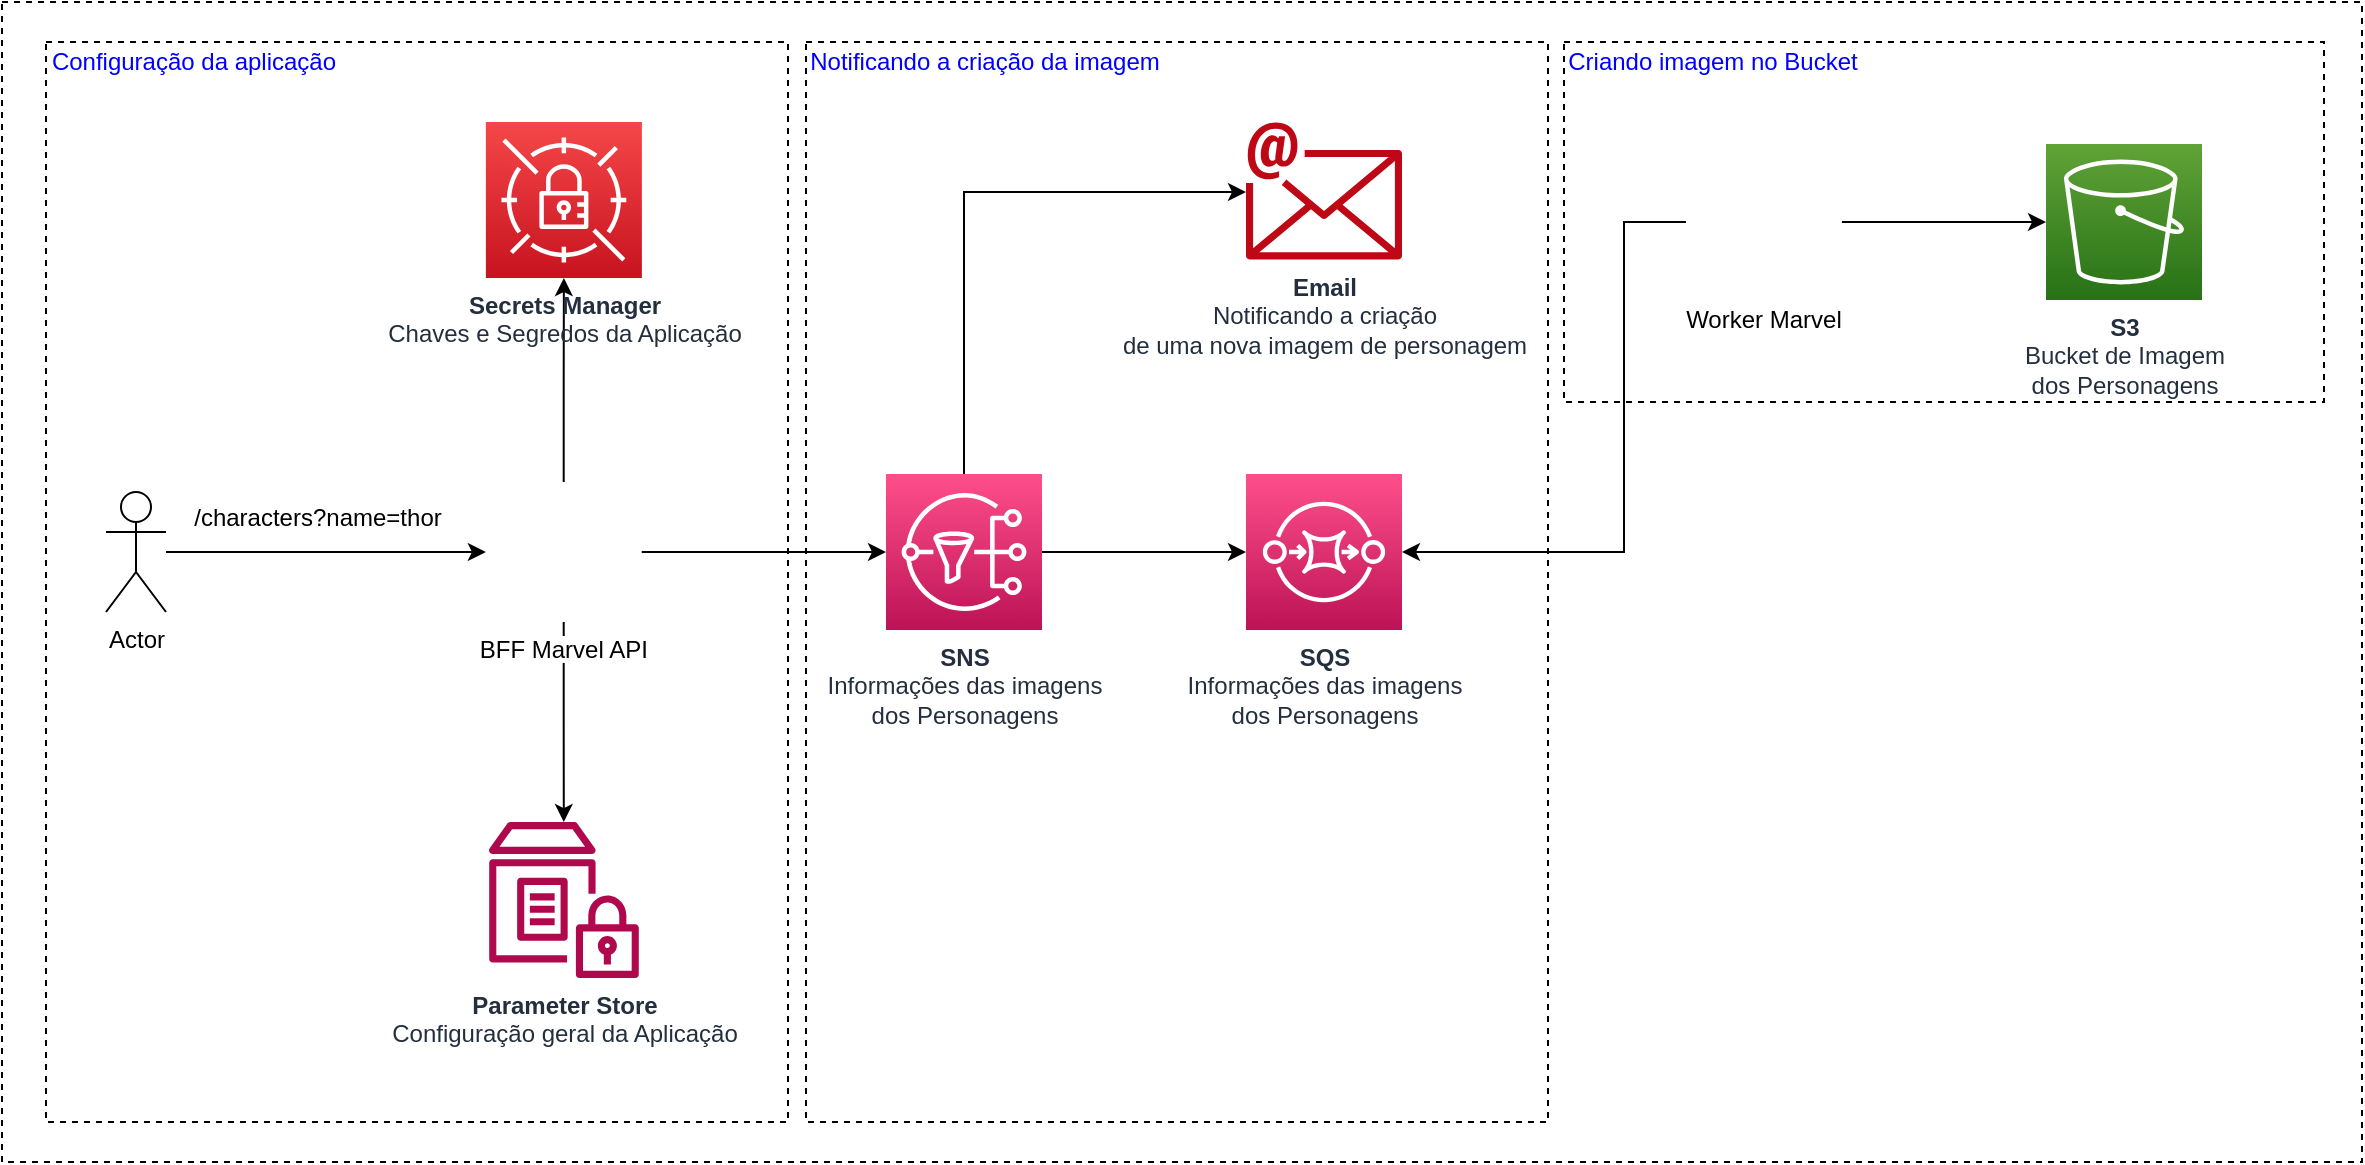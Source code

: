 <mxfile compressed="true" version="16.5.1" type="device" pages="3"><diagram id="8WglmZ0I9IiG6SSyaFbl" name="1 - BFF Marvel"><mxGraphModel dx="4783" dy="898" grid="1" gridSize="10" guides="1" tooltips="1" connect="1" arrows="1" fold="1" page="1" pageScale="1" pageWidth="827" pageHeight="1169" math="0" shadow="0"><root><mxCell id="R7wYFqRmtam_3Gg0_cy6-0"/><mxCell id="R7wYFqRmtam_3Gg0_cy6-1" parent="R7wYFqRmtam_3Gg0_cy6-0"/><mxCell id="M3Yw253hKOSuBqTKt7J1-1" value="" style="rounded=0;whiteSpace=wrap;html=1;dashed=1;fillColor=none;" parent="R7wYFqRmtam_3Gg0_cy6-1" vertex="1"><mxGeometry x="-2460" y="20" width="1180" height="580" as="geometry"/></mxCell><mxCell id="n1wcQecJCuwScp7OdWUn-5" value="" style="rounded=0;whiteSpace=wrap;html=1;dashed=1;fillColor=none;" parent="R7wYFqRmtam_3Gg0_cy6-1" vertex="1"><mxGeometry x="-2058" y="40" width="371" height="540" as="geometry"/></mxCell><mxCell id="n1wcQecJCuwScp7OdWUn-4" value="" style="rounded=0;whiteSpace=wrap;html=1;dashed=1;fillColor=none;" parent="R7wYFqRmtam_3Gg0_cy6-1" vertex="1"><mxGeometry x="-2438" y="40" width="371" height="540" as="geometry"/></mxCell><mxCell id="n1wcQecJCuwScp7OdWUn-8" value="" style="rounded=0;whiteSpace=wrap;html=1;dashed=1;fillColor=none;" parent="R7wYFqRmtam_3Gg0_cy6-1" vertex="1"><mxGeometry x="-1679" y="40" width="380" height="180" as="geometry"/></mxCell><mxCell id="tIrV93FEi04GlcJZNaiS-5" style="edgeStyle=orthogonalEdgeStyle;rounded=0;orthogonalLoop=1;jettySize=auto;html=1;entryX=0.5;entryY=1;entryDx=0;entryDy=0;entryPerimeter=0;" parent="R7wYFqRmtam_3Gg0_cy6-1" source="tIrV93FEi04GlcJZNaiS-0" target="tIrV93FEi04GlcJZNaiS-1" edge="1"><mxGeometry relative="1" as="geometry"/></mxCell><mxCell id="tIrV93FEi04GlcJZNaiS-6" style="edgeStyle=orthogonalEdgeStyle;rounded=0;orthogonalLoop=1;jettySize=auto;html=1;" parent="R7wYFqRmtam_3Gg0_cy6-1" source="tIrV93FEi04GlcJZNaiS-0" target="tIrV93FEi04GlcJZNaiS-2" edge="1"><mxGeometry relative="1" as="geometry"/></mxCell><mxCell id="tIrV93FEi04GlcJZNaiS-7" style="edgeStyle=orthogonalEdgeStyle;rounded=0;orthogonalLoop=1;jettySize=auto;html=1;entryX=0;entryY=0.5;entryDx=0;entryDy=0;entryPerimeter=0;" parent="R7wYFqRmtam_3Gg0_cy6-1" source="tIrV93FEi04GlcJZNaiS-0" target="tIrV93FEi04GlcJZNaiS-3" edge="1"><mxGeometry relative="1" as="geometry"/></mxCell><mxCell id="tIrV93FEi04GlcJZNaiS-0" value="BFF Marvel API" style="shape=image;verticalLabelPosition=bottom;labelBackgroundColor=default;verticalAlign=top;aspect=fixed;imageAspect=0;image=https://miro.medium.com/max/856/1*O68LbDvD5Dcsnez73M7v4Q.png;" parent="R7wYFqRmtam_3Gg0_cy6-1" vertex="1"><mxGeometry x="-2218.06" y="260" width="77.94" height="70" as="geometry"/></mxCell><mxCell id="tIrV93FEi04GlcJZNaiS-1" value="&lt;b&gt;Secrets Manager&lt;/b&gt;&lt;br&gt;Chaves e Segredos da Aplicação" style="sketch=0;points=[[0,0,0],[0.25,0,0],[0.5,0,0],[0.75,0,0],[1,0,0],[0,1,0],[0.25,1,0],[0.5,1,0],[0.75,1,0],[1,1,0],[0,0.25,0],[0,0.5,0],[0,0.75,0],[1,0.25,0],[1,0.5,0],[1,0.75,0]];outlineConnect=0;fontColor=#232F3E;gradientColor=#F54749;gradientDirection=north;fillColor=#C7131F;strokeColor=#ffffff;dashed=0;verticalLabelPosition=bottom;verticalAlign=top;align=center;html=1;fontSize=12;fontStyle=0;aspect=fixed;shape=mxgraph.aws4.resourceIcon;resIcon=mxgraph.aws4.secrets_manager;" parent="R7wYFqRmtam_3Gg0_cy6-1" vertex="1"><mxGeometry x="-2218.06" y="80" width="78" height="78" as="geometry"/></mxCell><mxCell id="tIrV93FEi04GlcJZNaiS-2" value="&lt;b&gt;Parameter Store&lt;/b&gt;&lt;br&gt;Configuração geral da Aplicação" style="sketch=0;outlineConnect=0;fontColor=#232F3E;gradientColor=none;fillColor=#B0084D;strokeColor=none;dashed=0;verticalLabelPosition=bottom;verticalAlign=top;align=center;html=1;fontSize=12;fontStyle=0;aspect=fixed;pointerEvents=1;shape=mxgraph.aws4.parameter_store;" parent="R7wYFqRmtam_3Gg0_cy6-1" vertex="1"><mxGeometry x="-2216.59" y="430" width="75" height="78" as="geometry"/></mxCell><mxCell id="tIrV93FEi04GlcJZNaiS-8" style="edgeStyle=orthogonalEdgeStyle;rounded=0;orthogonalLoop=1;jettySize=auto;html=1;entryX=0;entryY=0.5;entryDx=0;entryDy=0;entryPerimeter=0;" parent="R7wYFqRmtam_3Gg0_cy6-1" source="tIrV93FEi04GlcJZNaiS-3" target="tIrV93FEi04GlcJZNaiS-4" edge="1"><mxGeometry relative="1" as="geometry"/></mxCell><mxCell id="tIrV93FEi04GlcJZNaiS-16" style="edgeStyle=orthogonalEdgeStyle;rounded=0;orthogonalLoop=1;jettySize=auto;html=1;" parent="R7wYFqRmtam_3Gg0_cy6-1" source="tIrV93FEi04GlcJZNaiS-3" target="tIrV93FEi04GlcJZNaiS-14" edge="1"><mxGeometry relative="1" as="geometry"><Array as="points"><mxPoint x="-1979" y="115"/></Array></mxGeometry></mxCell><mxCell id="tIrV93FEi04GlcJZNaiS-3" value="&lt;b&gt;SNS&lt;/b&gt;&lt;br&gt;Informações das imagens &lt;br&gt;dos Personagens" style="sketch=0;points=[[0,0,0],[0.25,0,0],[0.5,0,0],[0.75,0,0],[1,0,0],[0,1,0],[0.25,1,0],[0.5,1,0],[0.75,1,0],[1,1,0],[0,0.25,0],[0,0.5,0],[0,0.75,0],[1,0.25,0],[1,0.5,0],[1,0.75,0]];outlineConnect=0;fontColor=#232F3E;gradientColor=#FF4F8B;gradientDirection=north;fillColor=#BC1356;strokeColor=#ffffff;dashed=0;verticalLabelPosition=bottom;verticalAlign=top;align=center;html=1;fontSize=12;fontStyle=0;aspect=fixed;shape=mxgraph.aws4.resourceIcon;resIcon=mxgraph.aws4.sns;" parent="R7wYFqRmtam_3Gg0_cy6-1" vertex="1"><mxGeometry x="-2018" y="256" width="78" height="78" as="geometry"/></mxCell><mxCell id="tIrV93FEi04GlcJZNaiS-4" value="&lt;b&gt;SQS&lt;/b&gt;&lt;br&gt;Informações das imagens&lt;br&gt;dos Personagens" style="sketch=0;points=[[0,0,0],[0.25,0,0],[0.5,0,0],[0.75,0,0],[1,0,0],[0,1,0],[0.25,1,0],[0.5,1,0],[0.75,1,0],[1,1,0],[0,0.25,0],[0,0.5,0],[0,0.75,0],[1,0.25,0],[1,0.5,0],[1,0.75,0]];outlineConnect=0;fontColor=#232F3E;gradientColor=#FF4F8B;gradientDirection=north;fillColor=#BC1356;strokeColor=#ffffff;dashed=0;verticalLabelPosition=bottom;verticalAlign=top;align=center;html=1;fontSize=12;fontStyle=0;aspect=fixed;shape=mxgraph.aws4.resourceIcon;resIcon=mxgraph.aws4.sqs;" parent="R7wYFqRmtam_3Gg0_cy6-1" vertex="1"><mxGeometry x="-1838" y="256" width="78" height="78" as="geometry"/></mxCell><mxCell id="tIrV93FEi04GlcJZNaiS-10" style="edgeStyle=orthogonalEdgeStyle;rounded=0;orthogonalLoop=1;jettySize=auto;html=1;" parent="R7wYFqRmtam_3Gg0_cy6-1" source="tIrV93FEi04GlcJZNaiS-9" target="tIrV93FEi04GlcJZNaiS-0" edge="1"><mxGeometry relative="1" as="geometry"/></mxCell><mxCell id="tIrV93FEi04GlcJZNaiS-9" value="Actor" style="shape=umlActor;verticalLabelPosition=bottom;verticalAlign=top;html=1;outlineConnect=0;" parent="R7wYFqRmtam_3Gg0_cy6-1" vertex="1"><mxGeometry x="-2408" y="265" width="30" height="60" as="geometry"/></mxCell><mxCell id="tIrV93FEi04GlcJZNaiS-14" value="&lt;b&gt;Email&lt;/b&gt;&lt;br&gt;Notificando a criação &lt;br&gt;de uma nova imagem de personagem" style="sketch=0;outlineConnect=0;fontColor=#232F3E;gradientColor=none;fillColor=#BF0816;strokeColor=none;dashed=0;verticalLabelPosition=bottom;verticalAlign=top;align=center;html=1;fontSize=12;fontStyle=0;aspect=fixed;shape=mxgraph.aws4.email;" parent="R7wYFqRmtam_3Gg0_cy6-1" vertex="1"><mxGeometry x="-1838" y="80" width="78" height="69" as="geometry"/></mxCell><mxCell id="tIrV93FEi04GlcJZNaiS-17" value="/characters?name=thor" style="text;html=1;strokeColor=none;fillColor=none;align=center;verticalAlign=middle;whiteSpace=wrap;rounded=0;" parent="R7wYFqRmtam_3Gg0_cy6-1" vertex="1"><mxGeometry x="-2368" y="270" width="132" height="16" as="geometry"/></mxCell><mxCell id="tIrV93FEi04GlcJZNaiS-20" style="edgeStyle=orthogonalEdgeStyle;rounded=0;orthogonalLoop=1;jettySize=auto;html=1;entryX=1;entryY=0.5;entryDx=0;entryDy=0;entryPerimeter=0;" parent="R7wYFqRmtam_3Gg0_cy6-1" source="tIrV93FEi04GlcJZNaiS-19" target="tIrV93FEi04GlcJZNaiS-4" edge="1"><mxGeometry relative="1" as="geometry"><Array as="points"><mxPoint x="-1649" y="130"/><mxPoint x="-1649" y="295"/></Array></mxGeometry></mxCell><mxCell id="tIrV93FEi04GlcJZNaiS-22" style="edgeStyle=orthogonalEdgeStyle;rounded=0;orthogonalLoop=1;jettySize=auto;html=1;" parent="R7wYFqRmtam_3Gg0_cy6-1" source="tIrV93FEi04GlcJZNaiS-19" target="tIrV93FEi04GlcJZNaiS-21" edge="1"><mxGeometry relative="1" as="geometry"/></mxCell><mxCell id="tIrV93FEi04GlcJZNaiS-19" value="Worker Marvel" style="shape=image;verticalLabelPosition=bottom;labelBackgroundColor=default;verticalAlign=top;aspect=fixed;imageAspect=0;image=https://miro.medium.com/max/856/1*O68LbDvD5Dcsnez73M7v4Q.png;" parent="R7wYFqRmtam_3Gg0_cy6-1" vertex="1"><mxGeometry x="-1618" y="95" width="77.94" height="70" as="geometry"/></mxCell><mxCell id="tIrV93FEi04GlcJZNaiS-21" value="&lt;b&gt;S3&lt;/b&gt;&lt;br&gt;Bucket de Imagem &lt;br&gt;dos Personagens" style="sketch=0;points=[[0,0,0],[0.25,0,0],[0.5,0,0],[0.75,0,0],[1,0,0],[0,1,0],[0.25,1,0],[0.5,1,0],[0.75,1,0],[1,1,0],[0,0.25,0],[0,0.5,0],[0,0.75,0],[1,0.25,0],[1,0.5,0],[1,0.75,0]];outlineConnect=0;fontColor=#232F3E;gradientColor=#60A337;gradientDirection=north;fillColor=#277116;strokeColor=#ffffff;dashed=0;verticalLabelPosition=bottom;verticalAlign=top;align=center;html=1;fontSize=12;fontStyle=0;aspect=fixed;shape=mxgraph.aws4.resourceIcon;resIcon=mxgraph.aws4.s3;" parent="R7wYFqRmtam_3Gg0_cy6-1" vertex="1"><mxGeometry x="-1438" y="91" width="78" height="78" as="geometry"/></mxCell><mxCell id="n1wcQecJCuwScp7OdWUn-11" value="Criando imagem no Bucket" style="text;html=1;strokeColor=none;fillColor=none;align=center;verticalAlign=middle;whiteSpace=wrap;rounded=0;dashed=1;fontColor=#0000FF;" parent="R7wYFqRmtam_3Gg0_cy6-1" vertex="1"><mxGeometry x="-1679" y="40" width="149" height="20" as="geometry"/></mxCell><mxCell id="n1wcQecJCuwScp7OdWUn-12" value="Notificando a criação da imagem" style="text;html=1;strokeColor=none;fillColor=none;align=center;verticalAlign=middle;whiteSpace=wrap;rounded=0;dashed=1;fontColor=#0000FF;" parent="R7wYFqRmtam_3Gg0_cy6-1" vertex="1"><mxGeometry x="-2058" y="40" width="179" height="20" as="geometry"/></mxCell><mxCell id="n1wcQecJCuwScp7OdWUn-13" value="Configuração da aplicação" style="text;html=1;strokeColor=none;fillColor=none;align=center;verticalAlign=middle;whiteSpace=wrap;rounded=0;dashed=1;fontColor=#0000FF;" parent="R7wYFqRmtam_3Gg0_cy6-1" vertex="1"><mxGeometry x="-2439" y="40" width="150" height="20" as="geometry"/></mxCell></root></mxGraphModel></diagram><diagram name="2 - BFF Marvel com Lambda" id="cSwunXaKQ8Ip7suDh0uY"><mxGraphModel dx="4783" dy="898" grid="1" gridSize="10" guides="1" tooltips="1" connect="1" arrows="1" fold="1" page="1" pageScale="1" pageWidth="827" pageHeight="1169" math="0" shadow="0"><root><mxCell id="oZ3oApcWlRgE9DksrCRT-0"/><mxCell id="oZ3oApcWlRgE9DksrCRT-1" parent="oZ3oApcWlRgE9DksrCRT-0"/><mxCell id="oZ3oApcWlRgE9DksrCRT-2" value="" style="rounded=0;whiteSpace=wrap;html=1;dashed=1;fillColor=none;" parent="oZ3oApcWlRgE9DksrCRT-1" vertex="1"><mxGeometry x="-2460" y="20" width="1180" height="570" as="geometry"/></mxCell><mxCell id="oZ3oApcWlRgE9DksrCRT-3" value="" style="rounded=0;whiteSpace=wrap;html=1;dashed=1;fillColor=none;" parent="oZ3oApcWlRgE9DksrCRT-1" vertex="1"><mxGeometry x="-2058" y="40" width="371" height="530" as="geometry"/></mxCell><mxCell id="oZ3oApcWlRgE9DksrCRT-4" value="" style="rounded=0;whiteSpace=wrap;html=1;dashed=1;fillColor=none;" parent="oZ3oApcWlRgE9DksrCRT-1" vertex="1"><mxGeometry x="-2438" y="40" width="371" height="530" as="geometry"/></mxCell><mxCell id="oZ3oApcWlRgE9DksrCRT-5" value="" style="rounded=0;whiteSpace=wrap;html=1;dashed=1;fillColor=none;" parent="oZ3oApcWlRgE9DksrCRT-1" vertex="1"><mxGeometry x="-1679" y="40" width="380" height="180" as="geometry"/></mxCell><mxCell id="oZ3oApcWlRgE9DksrCRT-6" style="edgeStyle=orthogonalEdgeStyle;rounded=0;orthogonalLoop=1;jettySize=auto;html=1;entryX=0.5;entryY=1;entryDx=0;entryDy=0;entryPerimeter=0;" parent="oZ3oApcWlRgE9DksrCRT-1" source="oZ3oApcWlRgE9DksrCRT-9" target="oZ3oApcWlRgE9DksrCRT-10" edge="1"><mxGeometry relative="1" as="geometry"/></mxCell><mxCell id="oZ3oApcWlRgE9DksrCRT-7" style="edgeStyle=orthogonalEdgeStyle;rounded=0;orthogonalLoop=1;jettySize=auto;html=1;" parent="oZ3oApcWlRgE9DksrCRT-1" source="oZ3oApcWlRgE9DksrCRT-9" target="oZ3oApcWlRgE9DksrCRT-11" edge="1"><mxGeometry relative="1" as="geometry"/></mxCell><mxCell id="oZ3oApcWlRgE9DksrCRT-8" style="edgeStyle=orthogonalEdgeStyle;rounded=0;orthogonalLoop=1;jettySize=auto;html=1;entryX=0;entryY=0.5;entryDx=0;entryDy=0;entryPerimeter=0;" parent="oZ3oApcWlRgE9DksrCRT-1" source="oZ3oApcWlRgE9DksrCRT-9" target="oZ3oApcWlRgE9DksrCRT-14" edge="1"><mxGeometry relative="1" as="geometry"/></mxCell><mxCell id="oZ3oApcWlRgE9DksrCRT-9" value="BFF Marvel API" style="shape=image;verticalLabelPosition=bottom;labelBackgroundColor=default;verticalAlign=top;aspect=fixed;imageAspect=0;image=https://miro.medium.com/max/856/1*O68LbDvD5Dcsnez73M7v4Q.png;" parent="oZ3oApcWlRgE9DksrCRT-1" vertex="1"><mxGeometry x="-2218.06" y="260" width="77.94" height="70" as="geometry"/></mxCell><mxCell id="oZ3oApcWlRgE9DksrCRT-10" value="&lt;b&gt;Secrets Manager&lt;/b&gt;&lt;br&gt;Chaves e Segredos da Aplicação" style="sketch=0;points=[[0,0,0],[0.25,0,0],[0.5,0,0],[0.75,0,0],[1,0,0],[0,1,0],[0.25,1,0],[0.5,1,0],[0.75,1,0],[1,1,0],[0,0.25,0],[0,0.5,0],[0,0.75,0],[1,0.25,0],[1,0.5,0],[1,0.75,0]];outlineConnect=0;fontColor=#232F3E;gradientColor=#F54749;gradientDirection=north;fillColor=#C7131F;strokeColor=#ffffff;dashed=0;verticalLabelPosition=bottom;verticalAlign=top;align=center;html=1;fontSize=12;fontStyle=0;aspect=fixed;shape=mxgraph.aws4.resourceIcon;resIcon=mxgraph.aws4.secrets_manager;" parent="oZ3oApcWlRgE9DksrCRT-1" vertex="1"><mxGeometry x="-2218.06" y="80" width="78" height="78" as="geometry"/></mxCell><mxCell id="oZ3oApcWlRgE9DksrCRT-11" value="&lt;b&gt;Parameter Store&lt;/b&gt;&lt;br&gt;Configuração geral da Aplicação" style="sketch=0;outlineConnect=0;fontColor=#232F3E;gradientColor=none;fillColor=#B0084D;strokeColor=none;dashed=0;verticalLabelPosition=bottom;verticalAlign=top;align=center;html=1;fontSize=12;fontStyle=0;aspect=fixed;pointerEvents=1;shape=mxgraph.aws4.parameter_store;" parent="oZ3oApcWlRgE9DksrCRT-1" vertex="1"><mxGeometry x="-2216.59" y="430" width="75" height="78" as="geometry"/></mxCell><mxCell id="oZ3oApcWlRgE9DksrCRT-12" style="edgeStyle=orthogonalEdgeStyle;rounded=0;orthogonalLoop=1;jettySize=auto;html=1;entryX=0;entryY=0.5;entryDx=0;entryDy=0;entryPerimeter=0;" parent="oZ3oApcWlRgE9DksrCRT-1" source="oZ3oApcWlRgE9DksrCRT-14" target="oZ3oApcWlRgE9DksrCRT-15" edge="1"><mxGeometry relative="1" as="geometry"/></mxCell><mxCell id="oZ3oApcWlRgE9DksrCRT-13" style="edgeStyle=orthogonalEdgeStyle;rounded=0;orthogonalLoop=1;jettySize=auto;html=1;" parent="oZ3oApcWlRgE9DksrCRT-1" source="oZ3oApcWlRgE9DksrCRT-14" target="oZ3oApcWlRgE9DksrCRT-18" edge="1"><mxGeometry relative="1" as="geometry"><Array as="points"><mxPoint x="-1979" y="115"/></Array></mxGeometry></mxCell><mxCell id="oZ3oApcWlRgE9DksrCRT-14" value="&lt;b&gt;SNS&lt;/b&gt;&lt;br&gt;Informações das imagens &lt;br&gt;dos Personagens" style="sketch=0;points=[[0,0,0],[0.25,0,0],[0.5,0,0],[0.75,0,0],[1,0,0],[0,1,0],[0.25,1,0],[0.5,1,0],[0.75,1,0],[1,1,0],[0,0.25,0],[0,0.5,0],[0,0.75,0],[1,0.25,0],[1,0.5,0],[1,0.75,0]];outlineConnect=0;fontColor=#232F3E;gradientColor=#FF4F8B;gradientDirection=north;fillColor=#BC1356;strokeColor=#ffffff;dashed=0;verticalLabelPosition=bottom;verticalAlign=top;align=center;html=1;fontSize=12;fontStyle=0;aspect=fixed;shape=mxgraph.aws4.resourceIcon;resIcon=mxgraph.aws4.sns;" parent="oZ3oApcWlRgE9DksrCRT-1" vertex="1"><mxGeometry x="-2018" y="256" width="78" height="78" as="geometry"/></mxCell><mxCell id="oZ3oApcWlRgE9DksrCRT-15" value="&lt;b&gt;SQS&lt;/b&gt;&lt;br&gt;Informações das imagens&lt;br&gt;dos Personagens" style="sketch=0;points=[[0,0,0],[0.25,0,0],[0.5,0,0],[0.75,0,0],[1,0,0],[0,1,0],[0.25,1,0],[0.5,1,0],[0.75,1,0],[1,1,0],[0,0.25,0],[0,0.5,0],[0,0.75,0],[1,0.25,0],[1,0.5,0],[1,0.75,0]];outlineConnect=0;fontColor=#232F3E;gradientColor=#FF4F8B;gradientDirection=north;fillColor=#BC1356;strokeColor=#ffffff;dashed=0;verticalLabelPosition=bottom;verticalAlign=top;align=center;html=1;fontSize=12;fontStyle=0;aspect=fixed;shape=mxgraph.aws4.resourceIcon;resIcon=mxgraph.aws4.sqs;" parent="oZ3oApcWlRgE9DksrCRT-1" vertex="1"><mxGeometry x="-1838" y="256" width="78" height="78" as="geometry"/></mxCell><mxCell id="oZ3oApcWlRgE9DksrCRT-16" style="edgeStyle=orthogonalEdgeStyle;rounded=0;orthogonalLoop=1;jettySize=auto;html=1;" parent="oZ3oApcWlRgE9DksrCRT-1" source="oZ3oApcWlRgE9DksrCRT-17" target="oZ3oApcWlRgE9DksrCRT-9" edge="1"><mxGeometry relative="1" as="geometry"/></mxCell><mxCell id="oZ3oApcWlRgE9DksrCRT-17" value="Actor" style="shape=umlActor;verticalLabelPosition=bottom;verticalAlign=top;html=1;outlineConnect=0;" parent="oZ3oApcWlRgE9DksrCRT-1" vertex="1"><mxGeometry x="-2408" y="265" width="30" height="60" as="geometry"/></mxCell><mxCell id="oZ3oApcWlRgE9DksrCRT-18" value="&lt;b&gt;Email&lt;/b&gt;&lt;br&gt;Notificando a criação &lt;br&gt;de uma nova imagem de personagem" style="sketch=0;outlineConnect=0;fontColor=#232F3E;gradientColor=none;fillColor=#BF0816;strokeColor=none;dashed=0;verticalLabelPosition=bottom;verticalAlign=top;align=center;html=1;fontSize=12;fontStyle=0;aspect=fixed;shape=mxgraph.aws4.email;" parent="oZ3oApcWlRgE9DksrCRT-1" vertex="1"><mxGeometry x="-1838" y="80" width="78" height="69" as="geometry"/></mxCell><mxCell id="oZ3oApcWlRgE9DksrCRT-19" value="/characters?name=thor" style="text;html=1;strokeColor=none;fillColor=none;align=center;verticalAlign=middle;whiteSpace=wrap;rounded=0;" parent="oZ3oApcWlRgE9DksrCRT-1" vertex="1"><mxGeometry x="-2368" y="270" width="132" height="16" as="geometry"/></mxCell><mxCell id="oZ3oApcWlRgE9DksrCRT-20" style="edgeStyle=orthogonalEdgeStyle;rounded=0;orthogonalLoop=1;jettySize=auto;html=1;entryX=1;entryY=0.5;entryDx=0;entryDy=0;entryPerimeter=0;exitX=0;exitY=0.5;exitDx=0;exitDy=0;exitPerimeter=0;" parent="oZ3oApcWlRgE9DksrCRT-1" source="oZ3oApcWlRgE9DksrCRT-27" target="oZ3oApcWlRgE9DksrCRT-15" edge="1"><mxGeometry relative="1" as="geometry"><Array as="points"><mxPoint x="-1649" y="130"/><mxPoint x="-1649" y="295"/></Array><mxPoint x="-1618" y="130" as="sourcePoint"/></mxGeometry></mxCell><mxCell id="oZ3oApcWlRgE9DksrCRT-21" style="edgeStyle=orthogonalEdgeStyle;rounded=0;orthogonalLoop=1;jettySize=auto;html=1;" parent="oZ3oApcWlRgE9DksrCRT-1" source="oZ3oApcWlRgE9DksrCRT-27" target="oZ3oApcWlRgE9DksrCRT-23" edge="1"><mxGeometry relative="1" as="geometry"><mxPoint x="-1540.06" y="130" as="sourcePoint"/></mxGeometry></mxCell><mxCell id="oZ3oApcWlRgE9DksrCRT-23" value="&lt;b&gt;S3&lt;/b&gt;&lt;br&gt;Bucket de Imagem &lt;br&gt;dos Personagens" style="sketch=0;points=[[0,0,0],[0.25,0,0],[0.5,0,0],[0.75,0,0],[1,0,0],[0,1,0],[0.25,1,0],[0.5,1,0],[0.75,1,0],[1,1,0],[0,0.25,0],[0,0.5,0],[0,0.75,0],[1,0.25,0],[1,0.5,0],[1,0.75,0]];outlineConnect=0;fontColor=#232F3E;gradientColor=#60A337;gradientDirection=north;fillColor=#277116;strokeColor=#ffffff;dashed=0;verticalLabelPosition=bottom;verticalAlign=top;align=center;html=1;fontSize=12;fontStyle=0;aspect=fixed;shape=mxgraph.aws4.resourceIcon;resIcon=mxgraph.aws4.s3;" parent="oZ3oApcWlRgE9DksrCRT-1" vertex="1"><mxGeometry x="-1438" y="91" width="78" height="78" as="geometry"/></mxCell><mxCell id="oZ3oApcWlRgE9DksrCRT-24" value="Criando imagem no Bucket" style="text;html=1;strokeColor=none;fillColor=none;align=center;verticalAlign=middle;whiteSpace=wrap;rounded=0;dashed=1;fontColor=#0000FF;" parent="oZ3oApcWlRgE9DksrCRT-1" vertex="1"><mxGeometry x="-1679" y="40" width="149" height="20" as="geometry"/></mxCell><mxCell id="oZ3oApcWlRgE9DksrCRT-25" value="Notificando a criação da imagem" style="text;html=1;strokeColor=none;fillColor=none;align=center;verticalAlign=middle;whiteSpace=wrap;rounded=0;dashed=1;fontColor=#0000FF;" parent="oZ3oApcWlRgE9DksrCRT-1" vertex="1"><mxGeometry x="-2058" y="40" width="179" height="20" as="geometry"/></mxCell><mxCell id="oZ3oApcWlRgE9DksrCRT-26" value="Configuração da aplicação" style="text;html=1;strokeColor=none;fillColor=none;align=center;verticalAlign=middle;whiteSpace=wrap;rounded=0;dashed=1;fontColor=#0000FF;" parent="oZ3oApcWlRgE9DksrCRT-1" vertex="1"><mxGeometry x="-2439" y="40" width="150" height="20" as="geometry"/></mxCell><mxCell id="oZ3oApcWlRgE9DksrCRT-27" value="" style="sketch=0;points=[[0,0,0],[0.25,0,0],[0.5,0,0],[0.75,0,0],[1,0,0],[0,1,0],[0.25,1,0],[0.5,1,0],[0.75,1,0],[1,1,0],[0,0.25,0],[0,0.5,0],[0,0.75,0],[1,0.25,0],[1,0.5,0],[1,0.75,0]];outlineConnect=0;fontColor=#232F3E;gradientColor=#F78E04;gradientDirection=north;fillColor=#D05C17;strokeColor=#ffffff;dashed=0;verticalLabelPosition=bottom;verticalAlign=top;align=center;html=1;fontSize=12;fontStyle=0;aspect=fixed;shape=mxgraph.aws4.resourceIcon;resIcon=mxgraph.aws4.lambda;" parent="oZ3oApcWlRgE9DksrCRT-1" vertex="1"><mxGeometry x="-1608" y="91" width="78" height="78" as="geometry"/></mxCell></root></mxGraphModel></diagram><diagram id="OMvnuzE7JY1ZwZb9tcMe" name="3 - Desenho Final"><mxGraphModel dx="2302" dy="898" grid="1" gridSize="10" guides="1" tooltips="1" connect="1" arrows="1" fold="1" page="1" pageScale="1" pageWidth="827" pageHeight="1169" math="0" shadow="0"><root><mxCell id="cDr29SzRVbyegz50Be3_-0"/><mxCell id="cDr29SzRVbyegz50Be3_-1" parent="cDr29SzRVbyegz50Be3_-0"/><mxCell id="4DFo-P4MVDveCq7eKN3U-0" value="AWS Cloud" style="points=[[0,0],[0.25,0],[0.5,0],[0.75,0],[1,0],[1,0.25],[1,0.5],[1,0.75],[1,1],[0.75,1],[0.5,1],[0.25,1],[0,1],[0,0.75],[0,0.5],[0,0.25]];outlineConnect=0;gradientColor=none;html=1;whiteSpace=wrap;fontSize=12;fontStyle=0;container=1;pointerEvents=0;collapsible=0;recursiveResize=0;shape=mxgraph.aws4.group;grIcon=mxgraph.aws4.group_aws_cloud_alt;strokeColor=#232F3E;fillColor=none;verticalAlign=top;align=left;spacingLeft=30;fontColor=#232F3E;dashed=0;" parent="cDr29SzRVbyegz50Be3_-1" vertex="1"><mxGeometry x="100" y="20" width="1170" height="870" as="geometry"/></mxCell><mxCell id="4DFo-P4MVDveCq7eKN3U-1" value="Region - sa-east-1" style="points=[[0,0],[0.25,0],[0.5,0],[0.75,0],[1,0],[1,0.25],[1,0.5],[1,0.75],[1,1],[0.75,1],[0.5,1],[0.25,1],[0,1],[0,0.75],[0,0.5],[0,0.25]];outlineConnect=0;gradientColor=none;html=1;whiteSpace=wrap;fontSize=12;fontStyle=0;container=1;pointerEvents=0;collapsible=0;recursiveResize=0;shape=mxgraph.aws4.group;grIcon=mxgraph.aws4.group_region;strokeColor=#147EBA;fillColor=none;verticalAlign=top;align=left;spacingLeft=30;fontColor=#147EBA;dashed=1;" parent="4DFo-P4MVDveCq7eKN3U-0" vertex="1"><mxGeometry x="20" y="40" width="1130" height="810" as="geometry"/></mxCell><mxCell id="4DFo-P4MVDveCq7eKN3U-2" value="VPC" style="points=[[0,0],[0.25,0],[0.5,0],[0.75,0],[1,0],[1,0.25],[1,0.5],[1,0.75],[1,1],[0.75,1],[0.5,1],[0.25,1],[0,1],[0,0.75],[0,0.5],[0,0.25]];outlineConnect=0;gradientColor=none;html=1;whiteSpace=wrap;fontSize=12;fontStyle=0;container=1;pointerEvents=0;collapsible=0;recursiveResize=0;shape=mxgraph.aws4.group;grIcon=mxgraph.aws4.group_vpc;strokeColor=#248814;fillColor=none;verticalAlign=top;align=left;spacingLeft=30;fontColor=#AAB7B8;dashed=0;" parent="4DFo-P4MVDveCq7eKN3U-1" vertex="1"><mxGeometry x="290" y="30" width="820" height="500" as="geometry"/></mxCell><mxCell id="4DFo-P4MVDveCq7eKN3U-3" value="Private subnet" style="points=[[0,0],[0.25,0],[0.5,0],[0.75,0],[1,0],[1,0.25],[1,0.5],[1,0.75],[1,1],[0.75,1],[0.5,1],[0.25,1],[0,1],[0,0.75],[0,0.5],[0,0.25]];outlineConnect=0;gradientColor=none;html=1;whiteSpace=wrap;fontSize=12;fontStyle=0;container=1;pointerEvents=0;collapsible=0;recursiveResize=0;shape=mxgraph.aws4.group;grIcon=mxgraph.aws4.group_security_group;grStroke=0;strokeColor=#147EBA;fillColor=#E6F2F8;verticalAlign=top;align=left;spacingLeft=30;fontColor=#147EBA;dashed=0;" parent="4DFo-P4MVDveCq7eKN3U-2" vertex="1"><mxGeometry x="670" y="40" width="130" height="440" as="geometry"/></mxCell><mxCell id="4DFo-P4MVDveCq7eKN3U-4" value="MySQL" style="sketch=0;points=[[0,0,0],[0.25,0,0],[0.5,0,0],[0.75,0,0],[1,0,0],[0,1,0],[0.25,1,0],[0.5,1,0],[0.75,1,0],[1,1,0],[0,0.25,0],[0,0.5,0],[0,0.75,0],[1,0.25,0],[1,0.5,0],[1,0.75,0]];outlineConnect=0;fontColor=#232F3E;gradientColor=#4D72F3;gradientDirection=north;fillColor=#3334B9;strokeColor=#ffffff;dashed=0;verticalLabelPosition=bottom;verticalAlign=top;align=center;html=1;fontSize=12;fontStyle=0;aspect=fixed;shape=mxgraph.aws4.resourceIcon;resIcon=mxgraph.aws4.rds;" parent="4DFo-P4MVDveCq7eKN3U-3" vertex="1"><mxGeometry x="26" y="186" width="78" height="78" as="geometry"/></mxCell><mxCell id="4DFo-P4MVDveCq7eKN3U-5" value="Private subnet" style="points=[[0,0],[0.25,0],[0.5,0],[0.75,0],[1,0],[1,0.25],[1,0.5],[1,0.75],[1,1],[0.75,1],[0.5,1],[0.25,1],[0,1],[0,0.75],[0,0.5],[0,0.25]];outlineConnect=0;gradientColor=none;html=1;whiteSpace=wrap;fontSize=12;fontStyle=0;container=1;pointerEvents=0;collapsible=0;recursiveResize=0;shape=mxgraph.aws4.group;grIcon=mxgraph.aws4.group_security_group;grStroke=0;strokeColor=#147EBA;fillColor=#E6F2F8;verticalAlign=top;align=left;spacingLeft=30;fontColor=#147EBA;dashed=0;" parent="4DFo-P4MVDveCq7eKN3U-2" vertex="1"><mxGeometry x="320.5" y="40" width="339.5" height="440" as="geometry"/></mxCell><mxCell id="4DFo-P4MVDveCq7eKN3U-6" value="API" style="sketch=0;points=[[0,0,0],[0.25,0,0],[0.5,0,0],[0.75,0,0],[1,0,0],[0,1,0],[0.25,1,0],[0.5,1,0],[0.75,1,0],[1,1,0],[0,0.25,0],[0,0.5,0],[0,0.75,0],[1,0.25,0],[1,0.5,0],[1,0.75,0]];outlineConnect=0;fontColor=#232F3E;gradientColor=#F78E04;gradientDirection=north;fillColor=#D05C17;strokeColor=#ffffff;dashed=0;verticalLabelPosition=bottom;verticalAlign=top;align=center;html=1;fontSize=12;fontStyle=0;aspect=fixed;shape=mxgraph.aws4.resourceIcon;resIcon=mxgraph.aws4.ec2;" parent="4DFo-P4MVDveCq7eKN3U-5" vertex="1"><mxGeometry x="69.5" y="60" width="78" height="78" as="geometry"/></mxCell><mxCell id="4DFo-P4MVDveCq7eKN3U-7" value="API" style="sketch=0;points=[[0,0,0],[0.25,0,0],[0.5,0,0],[0.75,0,0],[1,0,0],[0,1,0],[0.25,1,0],[0.5,1,0],[0.75,1,0],[1,1,0],[0,0.25,0],[0,0.5,0],[0,0.75,0],[1,0.25,0],[1,0.5,0],[1,0.75,0]];outlineConnect=0;fontColor=#232F3E;gradientColor=#F78E04;gradientDirection=north;fillColor=#D05C17;strokeColor=#ffffff;dashed=0;verticalLabelPosition=bottom;verticalAlign=top;align=center;html=1;fontSize=12;fontStyle=0;aspect=fixed;shape=mxgraph.aws4.resourceIcon;resIcon=mxgraph.aws4.ec2;" parent="4DFo-P4MVDveCq7eKN3U-5" vertex="1"><mxGeometry x="69.5" y="186" width="78" height="78" as="geometry"/></mxCell><mxCell id="4DFo-P4MVDveCq7eKN3U-8" value="API" style="sketch=0;points=[[0,0,0],[0.25,0,0],[0.5,0,0],[0.75,0,0],[1,0,0],[0,1,0],[0.25,1,0],[0.5,1,0],[0.75,1,0],[1,1,0],[0,0.25,0],[0,0.5,0],[0,0.75,0],[1,0.25,0],[1,0.5,0],[1,0.75,0]];outlineConnect=0;fontColor=#232F3E;gradientColor=#F78E04;gradientDirection=north;fillColor=#D05C17;strokeColor=#ffffff;dashed=0;verticalLabelPosition=bottom;verticalAlign=top;align=center;html=1;fontSize=12;fontStyle=0;aspect=fixed;shape=mxgraph.aws4.resourceIcon;resIcon=mxgraph.aws4.ec2;" parent="4DFo-P4MVDveCq7eKN3U-5" vertex="1"><mxGeometry x="69.5" y="310" width="78" height="78" as="geometry"/></mxCell><mxCell id="OZjEZqNPF-Ed031X04cf-0" value="Worker" style="sketch=0;points=[[0,0,0],[0.25,0,0],[0.5,0,0],[0.75,0,0],[1,0,0],[0,1,0],[0.25,1,0],[0.5,1,0],[0.75,1,0],[1,1,0],[0,0.25,0],[0,0.5,0],[0,0.75,0],[1,0.25,0],[1,0.5,0],[1,0.75,0]];outlineConnect=0;fontColor=#232F3E;gradientColor=#F78E04;gradientDirection=north;fillColor=#D05C17;strokeColor=#ffffff;dashed=0;verticalLabelPosition=bottom;verticalAlign=top;align=center;html=1;fontSize=12;fontStyle=0;aspect=fixed;shape=mxgraph.aws4.resourceIcon;resIcon=mxgraph.aws4.ec2;" parent="4DFo-P4MVDveCq7eKN3U-5" vertex="1"><mxGeometry x="229.5" y="310" width="78" height="78" as="geometry"/></mxCell><mxCell id="4DFo-P4MVDveCq7eKN3U-9" value="Security group" style="fillColor=none;strokeColor=#DD3522;verticalAlign=top;fontStyle=0;fontColor=#DD3522;" parent="4DFo-P4MVDveCq7eKN3U-5" vertex="1"><mxGeometry x="9.5" y="30" width="320.5" height="400" as="geometry"/></mxCell><mxCell id="4DFo-P4MVDveCq7eKN3U-10" value="Private subnet" style="points=[[0,0],[0.25,0],[0.5,0],[0.75,0],[1,0],[1,0.25],[1,0.5],[1,0.75],[1,1],[0.75,1],[0.5,1],[0.25,1],[0,1],[0,0.75],[0,0.5],[0,0.25]];outlineConnect=0;gradientColor=none;html=1;whiteSpace=wrap;fontSize=12;fontStyle=0;container=1;pointerEvents=0;collapsible=0;recursiveResize=0;shape=mxgraph.aws4.group;grIcon=mxgraph.aws4.group_security_group;grStroke=0;strokeColor=#147EBA;fillColor=#E6F2F8;verticalAlign=top;align=left;spacingLeft=30;fontColor=#147EBA;dashed=0;" parent="4DFo-P4MVDveCq7eKN3U-2" vertex="1"><mxGeometry x="170" y="40" width="130" height="440" as="geometry"/></mxCell><mxCell id="4DFo-P4MVDveCq7eKN3U-12" value="Bastion Host" style="sketch=0;points=[[0,0,0],[0.25,0,0],[0.5,0,0],[0.75,0,0],[1,0,0],[0,1,0],[0.25,1,0],[0.5,1,0],[0.75,1,0],[1,1,0],[0,0.25,0],[0,0.5,0],[0,0.75,0],[1,0.25,0],[1,0.5,0],[1,0.75,0]];outlineConnect=0;fontColor=#232F3E;gradientColor=#F78E04;gradientDirection=north;fillColor=#D05C17;strokeColor=#ffffff;dashed=0;verticalLabelPosition=bottom;verticalAlign=top;align=center;html=1;fontSize=12;fontStyle=0;aspect=fixed;shape=mxgraph.aws4.resourceIcon;resIcon=mxgraph.aws4.ec2;" parent="4DFo-P4MVDveCq7eKN3U-10" vertex="1"><mxGeometry x="26" y="322" width="78" height="78" as="geometry"/></mxCell><mxCell id="OZjEZqNPF-Ed031X04cf-25" value="NLB" style="sketch=0;outlineConnect=0;fontColor=#232F3E;gradientColor=none;fillColor=#4D27AA;strokeColor=none;dashed=0;verticalLabelPosition=bottom;verticalAlign=top;align=center;html=1;fontSize=12;fontStyle=0;aspect=fixed;pointerEvents=1;shape=mxgraph.aws4.network_load_balancer;" parent="4DFo-P4MVDveCq7eKN3U-10" vertex="1"><mxGeometry x="26" y="191" width="78" height="78" as="geometry"/></mxCell><mxCell id="4DFo-P4MVDveCq7eKN3U-13" value="Security group" style="fillColor=none;strokeColor=#DD3522;verticalAlign=top;fontStyle=0;fontColor=#DD3522;" parent="4DFo-P4MVDveCq7eKN3U-10" vertex="1"><mxGeometry x="8.5" y="30" width="113" height="400" as="geometry"/></mxCell><mxCell id="4DFo-P4MVDveCq7eKN3U-14" style="edgeStyle=orthogonalEdgeStyle;rounded=0;orthogonalLoop=1;jettySize=auto;html=1;" parent="4DFo-P4MVDveCq7eKN3U-2" source="4DFo-P4MVDveCq7eKN3U-7" target="4DFo-P4MVDveCq7eKN3U-4" edge="1"><mxGeometry relative="1" as="geometry"/></mxCell><mxCell id="4DFo-P4MVDveCq7eKN3U-15" value="Public subnet" style="points=[[0,0],[0.25,0],[0.5,0],[0.75,0],[1,0],[1,0.25],[1,0.5],[1,0.75],[1,1],[0.75,1],[0.5,1],[0.25,1],[0,1],[0,0.75],[0,0.5],[0,0.25]];outlineConnect=0;gradientColor=none;html=1;whiteSpace=wrap;fontSize=12;fontStyle=0;container=1;pointerEvents=0;collapsible=0;recursiveResize=0;shape=mxgraph.aws4.group;grIcon=mxgraph.aws4.group_security_group;grStroke=0;strokeColor=#248814;fillColor=#E9F3E6;verticalAlign=top;align=left;spacingLeft=30;fontColor=#248814;dashed=0;" parent="4DFo-P4MVDveCq7eKN3U-2" vertex="1"><mxGeometry x="20" y="40" width="130" height="440" as="geometry"/></mxCell><mxCell id="OZjEZqNPF-Ed031X04cf-31" style="edgeStyle=orthogonalEdgeStyle;rounded=0;orthogonalLoop=1;jettySize=auto;html=1;" parent="4DFo-P4MVDveCq7eKN3U-15" source="4DFo-P4MVDveCq7eKN3U-16" target="OZjEZqNPF-Ed031X04cf-30" edge="1"><mxGeometry relative="1" as="geometry"/></mxCell><mxCell id="4DFo-P4MVDveCq7eKN3U-16" value="API Gateway" style="sketch=0;points=[[0,0,0],[0.25,0,0],[0.5,0,0],[0.75,0,0],[1,0,0],[0,1,0],[0.25,1,0],[0.5,1,0],[0.75,1,0],[1,1,0],[0,0.25,0],[0,0.5,0],[0,0.75,0],[1,0.25,0],[1,0.5,0],[1,0.75,0]];outlineConnect=0;fontColor=#232F3E;gradientColor=#945DF2;gradientDirection=north;fillColor=#5A30B5;strokeColor=#ffffff;dashed=0;verticalLabelPosition=bottom;verticalAlign=top;align=center;html=1;fontSize=12;fontStyle=0;aspect=fixed;shape=mxgraph.aws4.resourceIcon;resIcon=mxgraph.aws4.api_gateway;" parent="4DFo-P4MVDveCq7eKN3U-15" vertex="1"><mxGeometry x="26" y="191" width="78" height="78" as="geometry"/></mxCell><mxCell id="OZjEZqNPF-Ed031X04cf-30" value="X-Ray" style="sketch=0;points=[[0,0,0],[0.25,0,0],[0.5,0,0],[0.75,0,0],[1,0,0],[0,1,0],[0.25,1,0],[0.5,1,0],[0.75,1,0],[1,1,0],[0,0.25,0],[0,0.5,0],[0,0.75,0],[1,0.25,0],[1,0.5,0],[1,0.75,0]];outlineConnect=0;fontColor=#232F3E;gradientColor=#4D72F3;gradientDirection=north;fillColor=#3334B9;strokeColor=#ffffff;dashed=0;verticalLabelPosition=bottom;verticalAlign=top;align=center;html=1;fontSize=12;fontStyle=0;aspect=fixed;shape=mxgraph.aws4.resourceIcon;resIcon=mxgraph.aws4.xray;" parent="4DFo-P4MVDveCq7eKN3U-15" vertex="1"><mxGeometry x="26" y="322" width="78" height="78" as="geometry"/></mxCell><mxCell id="4DFo-P4MVDveCq7eKN3U-18" value="NAT Gateway" style="outlineConnect=0;dashed=0;verticalLabelPosition=bottom;verticalAlign=top;align=center;html=1;shape=mxgraph.aws3.vpc_nat_gateway;fillColor=#F58536;gradientColor=none;" parent="4DFo-P4MVDveCq7eKN3U-15" vertex="1"><mxGeometry x="45" y="40" width="40" height="40" as="geometry"/></mxCell><mxCell id="4DFo-P4MVDveCq7eKN3U-19" value="Route Table" style="outlineConnect=0;dashed=0;verticalLabelPosition=bottom;verticalAlign=top;align=center;html=1;shape=mxgraph.aws3.route_table;fillColor=#F58536;gradientColor=none;" parent="4DFo-P4MVDveCq7eKN3U-15" vertex="1"><mxGeometry x="45" y="120" width="40" height="40" as="geometry"/></mxCell><mxCell id="OZjEZqNPF-Ed031X04cf-1" style="edgeStyle=orthogonalEdgeStyle;rounded=0;orthogonalLoop=1;jettySize=auto;html=1;entryX=0.5;entryY=0;entryDx=0;entryDy=0;entryPerimeter=0;" parent="4DFo-P4MVDveCq7eKN3U-2" source="4DFo-P4MVDveCq7eKN3U-6" target="4DFo-P4MVDveCq7eKN3U-4" edge="1"><mxGeometry relative="1" as="geometry"/></mxCell><mxCell id="OZjEZqNPF-Ed031X04cf-23" style="edgeStyle=orthogonalEdgeStyle;rounded=0;orthogonalLoop=1;jettySize=auto;html=1;entryX=-0.007;entryY=0.828;entryDx=0;entryDy=0;entryPerimeter=0;" parent="4DFo-P4MVDveCq7eKN3U-2" source="4DFo-P4MVDveCq7eKN3U-12" target="4DFo-P4MVDveCq7eKN3U-9" edge="1"><mxGeometry relative="1" as="geometry"/></mxCell><mxCell id="OZjEZqNPF-Ed031X04cf-26" style="edgeStyle=orthogonalEdgeStyle;rounded=0;orthogonalLoop=1;jettySize=auto;html=1;entryX=0;entryY=0.5;entryDx=0;entryDy=0;" parent="4DFo-P4MVDveCq7eKN3U-2" source="OZjEZqNPF-Ed031X04cf-25" target="4DFo-P4MVDveCq7eKN3U-9" edge="1"><mxGeometry relative="1" as="geometry"/></mxCell><mxCell id="OZjEZqNPF-Ed031X04cf-27" style="edgeStyle=orthogonalEdgeStyle;rounded=0;orthogonalLoop=1;jettySize=auto;html=1;" parent="4DFo-P4MVDveCq7eKN3U-2" source="4DFo-P4MVDveCq7eKN3U-16" target="OZjEZqNPF-Ed031X04cf-25" edge="1"><mxGeometry relative="1" as="geometry"/></mxCell><mxCell id="OZjEZqNPF-Ed031X04cf-28" value="Route Table" style="outlineConnect=0;dashed=0;verticalLabelPosition=bottom;verticalAlign=top;align=center;html=1;shape=mxgraph.aws3.route_table;fillColor=#F58536;gradientColor=none;" parent="4DFo-P4MVDveCq7eKN3U-2" vertex="1"><mxGeometry x="600" y="10" width="40" height="40" as="geometry"/></mxCell><mxCell id="OZjEZqNPF-Ed031X04cf-29" style="edgeStyle=orthogonalEdgeStyle;rounded=0;orthogonalLoop=1;jettySize=auto;html=1;entryX=0;entryY=0.75;entryDx=0;entryDy=0;entryPerimeter=0;" parent="4DFo-P4MVDveCq7eKN3U-2" source="4DFo-P4MVDveCq7eKN3U-8" target="4DFo-P4MVDveCq7eKN3U-4" edge="1"><mxGeometry relative="1" as="geometry"><Array as="points"><mxPoint x="530" y="389"/><mxPoint x="530" y="285"/></Array></mxGeometry></mxCell><mxCell id="4DFo-P4MVDveCq7eKN3U-17" value="Internet Gateway" style="outlineConnect=0;dashed=0;verticalLabelPosition=bottom;verticalAlign=top;align=center;html=1;shape=mxgraph.aws3.internet_gateway;fillColor=#F58534;gradientColor=none;" parent="4DFo-P4MVDveCq7eKN3U-2" vertex="1"><mxGeometry x="-20" y="110" width="40" height="40" as="geometry"/></mxCell><mxCell id="4DFo-P4MVDveCq7eKN3U-21" value="VPC Endpoints" style="sketch=0;outlineConnect=0;fontColor=#232F3E;gradientColor=none;fillColor=#4D27AA;strokeColor=none;dashed=0;verticalLabelPosition=bottom;verticalAlign=top;align=center;html=1;fontSize=12;fontStyle=0;aspect=fixed;pointerEvents=1;shape=mxgraph.aws4.endpoints;" parent="4DFo-P4MVDveCq7eKN3U-1" vertex="1"><mxGeometry x="996" y="560" width="70" height="70" as="geometry"/></mxCell><mxCell id="4DFo-P4MVDveCq7eKN3U-23" style="edgeStyle=orthogonalEdgeStyle;rounded=0;orthogonalLoop=1;jettySize=auto;html=1;" parent="4DFo-P4MVDveCq7eKN3U-1" source="4DFo-P4MVDveCq7eKN3U-21" target="4DFo-P4MVDveCq7eKN3U-24" edge="1"><mxGeometry relative="1" as="geometry"/></mxCell><mxCell id="4DFo-P4MVDveCq7eKN3U-24" value="Arquivos" style="sketch=0;points=[[0,0,0],[0.25,0,0],[0.5,0,0],[0.75,0,0],[1,0,0],[0,1,0],[0.25,1,0],[0.5,1,0],[0.75,1,0],[1,1,0],[0,0.25,0],[0,0.5,0],[0,0.75,0],[1,0.25,0],[1,0.5,0],[1,0.75,0]];outlineConnect=0;fontColor=#232F3E;gradientColor=#60A337;gradientDirection=north;fillColor=#277116;strokeColor=#ffffff;dashed=0;verticalLabelPosition=bottom;verticalAlign=top;align=center;html=1;fontSize=12;fontStyle=0;aspect=fixed;shape=mxgraph.aws4.resourceIcon;resIcon=mxgraph.aws4.s3;" parent="4DFo-P4MVDveCq7eKN3U-1" vertex="1"><mxGeometry x="992" y="700" width="78" height="78" as="geometry"/></mxCell><mxCell id="4DFo-P4MVDveCq7eKN3U-26" value="Frontend" style="sketch=0;points=[[0,0,0],[0.25,0,0],[0.5,0,0],[0.75,0,0],[1,0,0],[0,1,0],[0.25,1,0],[0.5,1,0],[0.75,1,0],[1,1,0],[0,0.25,0],[0,0.5,0],[0,0.75,0],[1,0.25,0],[1,0.5,0],[1,0.75,0]];outlineConnect=0;fontColor=#232F3E;gradientColor=#60A337;gradientDirection=north;fillColor=#277116;strokeColor=#ffffff;dashed=0;verticalLabelPosition=bottom;verticalAlign=top;align=center;html=1;fontSize=12;fontStyle=0;aspect=fixed;shape=mxgraph.aws4.resourceIcon;resIcon=mxgraph.aws4.s3;" parent="4DFo-P4MVDveCq7eKN3U-1" vertex="1"><mxGeometry x="30" y="580" width="78" height="78" as="geometry"/></mxCell><mxCell id="4DFo-P4MVDveCq7eKN3U-27" style="edgeStyle=orthogonalEdgeStyle;rounded=0;orthogonalLoop=1;jettySize=auto;html=1;" parent="4DFo-P4MVDveCq7eKN3U-1" source="4DFo-P4MVDveCq7eKN3U-28" target="4DFo-P4MVDveCq7eKN3U-26" edge="1"><mxGeometry relative="1" as="geometry"/></mxCell><mxCell id="4DFo-P4MVDveCq7eKN3U-28" value="Cloudfront" style="sketch=0;points=[[0,0,0],[0.25,0,0],[0.5,0,0],[0.75,0,0],[1,0,0],[0,1,0],[0.25,1,0],[0.5,1,0],[0.75,1,0],[1,1,0],[0,0.25,0],[0,0.5,0],[0,0.75,0],[1,0.25,0],[1,0.5,0],[1,0.75,0]];outlineConnect=0;fontColor=#232F3E;gradientColor=#945DF2;gradientDirection=north;fillColor=#5A30B5;strokeColor=#ffffff;dashed=0;verticalLabelPosition=bottom;verticalAlign=top;align=center;html=1;fontSize=12;fontStyle=0;aspect=fixed;shape=mxgraph.aws4.resourceIcon;resIcon=mxgraph.aws4.cloudfront;" parent="4DFo-P4MVDveCq7eKN3U-1" vertex="1"><mxGeometry x="30" y="400" width="78" height="78" as="geometry"/></mxCell><mxCell id="4DFo-P4MVDveCq7eKN3U-29" value="Route 53" style="sketch=0;points=[[0,0,0],[0.25,0,0],[0.5,0,0],[0.75,0,0],[1,0,0],[0,1,0],[0.25,1,0],[0.5,1,0],[0.75,1,0],[1,1,0],[0,0.25,0],[0,0.5,0],[0,0.75,0],[1,0.25,0],[1,0.5,0],[1,0.75,0]];outlineConnect=0;fontColor=#232F3E;gradientColor=#945DF2;gradientDirection=north;fillColor=#5A30B5;strokeColor=#ffffff;dashed=0;verticalLabelPosition=bottom;verticalAlign=top;align=center;html=1;fontSize=12;fontStyle=0;aspect=fixed;shape=mxgraph.aws4.resourceIcon;resIcon=mxgraph.aws4.route_53;" parent="4DFo-P4MVDveCq7eKN3U-1" vertex="1"><mxGeometry x="150" y="110" width="78" height="78" as="geometry"/></mxCell><mxCell id="4DFo-P4MVDveCq7eKN3U-30" style="edgeStyle=orthogonalEdgeStyle;rounded=0;orthogonalLoop=1;jettySize=auto;html=1;" parent="4DFo-P4MVDveCq7eKN3U-1" source="4DFo-P4MVDveCq7eKN3U-32" target="4DFo-P4MVDveCq7eKN3U-16" edge="1"><mxGeometry relative="1" as="geometry"/></mxCell><mxCell id="4DFo-P4MVDveCq7eKN3U-31" style="edgeStyle=orthogonalEdgeStyle;rounded=0;orthogonalLoop=1;jettySize=auto;html=1;entryX=0.5;entryY=0;entryDx=0;entryDy=0;entryPerimeter=0;" parent="4DFo-P4MVDveCq7eKN3U-1" source="4DFo-P4MVDveCq7eKN3U-32" target="4DFo-P4MVDveCq7eKN3U-28" edge="1"><mxGeometry relative="1" as="geometry"><Array as="points"><mxPoint x="69" y="295"/></Array></mxGeometry></mxCell><mxCell id="4DFo-P4MVDveCq7eKN3U-32" value="WAF" style="sketch=0;points=[[0,0,0],[0.25,0,0],[0.5,0,0],[0.75,0,0],[1,0,0],[0,1,0],[0.25,1,0],[0.5,1,0],[0.75,1,0],[1,1,0],[0,0.25,0],[0,0.5,0],[0,0.75,0],[1,0.25,0],[1,0.5,0],[1,0.75,0]];outlineConnect=0;fontColor=#232F3E;gradientColor=#F54749;gradientDirection=north;fillColor=#C7131F;strokeColor=#ffffff;dashed=0;verticalLabelPosition=bottom;verticalAlign=top;align=center;html=1;fontSize=12;fontStyle=0;aspect=fixed;shape=mxgraph.aws4.resourceIcon;resIcon=mxgraph.aws4.waf;" parent="4DFo-P4MVDveCq7eKN3U-1" vertex="1"><mxGeometry x="150" y="261" width="78" height="78" as="geometry"/></mxCell><mxCell id="OZjEZqNPF-Ed031X04cf-14" style="edgeStyle=orthogonalEdgeStyle;rounded=0;orthogonalLoop=1;jettySize=auto;html=1;entryX=0;entryY=0.5;entryDx=0;entryDy=0;entryPerimeter=0;" parent="4DFo-P4MVDveCq7eKN3U-1" source="OZjEZqNPF-Ed031X04cf-5" target="OZjEZqNPF-Ed031X04cf-6" edge="1"><mxGeometry relative="1" as="geometry"/></mxCell><mxCell id="OZjEZqNPF-Ed031X04cf-5" value="SNS" style="sketch=0;points=[[0,0,0],[0.25,0,0],[0.5,0,0],[0.75,0,0],[1,0,0],[0,1,0],[0.25,1,0],[0.5,1,0],[0.75,1,0],[1,1,0],[0,0.25,0],[0,0.5,0],[0,0.75,0],[1,0.25,0],[1,0.5,0],[1,0.75,0]];outlineConnect=0;fontColor=#232F3E;gradientColor=#FF4F8B;gradientDirection=north;fillColor=#BC1356;strokeColor=#ffffff;dashed=0;verticalLabelPosition=bottom;verticalAlign=top;align=center;html=1;fontSize=12;fontStyle=0;aspect=fixed;shape=mxgraph.aws4.resourceIcon;resIcon=mxgraph.aws4.sns;" parent="4DFo-P4MVDveCq7eKN3U-1" vertex="1"><mxGeometry x="680" y="700" width="78" height="78" as="geometry"/></mxCell><mxCell id="OZjEZqNPF-Ed031X04cf-6" value="SQS" style="sketch=0;points=[[0,0,0],[0.25,0,0],[0.5,0,0],[0.75,0,0],[1,0,0],[0,1,0],[0.25,1,0],[0.5,1,0],[0.75,1,0],[1,1,0],[0,0.25,0],[0,0.5,0],[0,0.75,0],[1,0.25,0],[1,0.5,0],[1,0.75,0]];outlineConnect=0;fontColor=#232F3E;gradientColor=#FF4F8B;gradientDirection=north;fillColor=#BC1356;strokeColor=#ffffff;dashed=0;verticalLabelPosition=bottom;verticalAlign=top;align=center;html=1;fontSize=12;fontStyle=0;aspect=fixed;shape=mxgraph.aws4.resourceIcon;resIcon=mxgraph.aws4.sqs;" parent="4DFo-P4MVDveCq7eKN3U-1" vertex="1"><mxGeometry x="840" y="700" width="78" height="78" as="geometry"/></mxCell><mxCell id="OZjEZqNPF-Ed031X04cf-12" style="edgeStyle=orthogonalEdgeStyle;rounded=0;orthogonalLoop=1;jettySize=auto;html=1;entryX=0.5;entryY=0;entryDx=0;entryDy=0;entryPerimeter=0;" parent="4DFo-P4MVDveCq7eKN3U-1" source="OZjEZqNPF-Ed031X04cf-7" target="OZjEZqNPF-Ed031X04cf-6" edge="1"><mxGeometry relative="1" as="geometry"/></mxCell><mxCell id="OZjEZqNPF-Ed031X04cf-7" value="VPC Endpoints" style="sketch=0;outlineConnect=0;fontColor=#232F3E;gradientColor=none;fillColor=#4D27AA;strokeColor=none;dashed=0;verticalLabelPosition=bottom;verticalAlign=top;align=center;html=1;fontSize=12;fontStyle=0;aspect=fixed;pointerEvents=1;shape=mxgraph.aws4.endpoints;" parent="4DFo-P4MVDveCq7eKN3U-1" vertex="1"><mxGeometry x="844" y="560" width="70" height="70" as="geometry"/></mxCell><mxCell id="OZjEZqNPF-Ed031X04cf-16" style="edgeStyle=orthogonalEdgeStyle;rounded=0;orthogonalLoop=1;jettySize=auto;html=1;entryX=0.5;entryY=0;entryDx=0;entryDy=0;entryPerimeter=0;" parent="4DFo-P4MVDveCq7eKN3U-1" source="OZjEZqNPF-Ed031X04cf-8" target="OZjEZqNPF-Ed031X04cf-5" edge="1"><mxGeometry relative="1" as="geometry"/></mxCell><mxCell id="OZjEZqNPF-Ed031X04cf-8" value="VPC Endpoints" style="sketch=0;outlineConnect=0;fontColor=#232F3E;gradientColor=none;fillColor=#4D27AA;strokeColor=none;dashed=0;verticalLabelPosition=bottom;verticalAlign=top;align=center;html=1;fontSize=12;fontStyle=0;aspect=fixed;pointerEvents=1;shape=mxgraph.aws4.endpoints;" parent="4DFo-P4MVDveCq7eKN3U-1" vertex="1"><mxGeometry x="684" y="560" width="70" height="70" as="geometry"/></mxCell><mxCell id="OZjEZqNPF-Ed031X04cf-11" style="edgeStyle=orthogonalEdgeStyle;rounded=0;orthogonalLoop=1;jettySize=auto;html=1;" parent="4DFo-P4MVDveCq7eKN3U-1" source="OZjEZqNPF-Ed031X04cf-0" target="4DFo-P4MVDveCq7eKN3U-21" edge="1"><mxGeometry relative="1" as="geometry"/></mxCell><mxCell id="OZjEZqNPF-Ed031X04cf-13" style="edgeStyle=orthogonalEdgeStyle;rounded=0;orthogonalLoop=1;jettySize=auto;html=1;" parent="4DFo-P4MVDveCq7eKN3U-1" source="OZjEZqNPF-Ed031X04cf-0" target="OZjEZqNPF-Ed031X04cf-7" edge="1"><mxGeometry relative="1" as="geometry"/></mxCell><mxCell id="OZjEZqNPF-Ed031X04cf-15" style="edgeStyle=orthogonalEdgeStyle;rounded=0;orthogonalLoop=1;jettySize=auto;html=1;" parent="4DFo-P4MVDveCq7eKN3U-1" source="4DFo-P4MVDveCq7eKN3U-8" target="OZjEZqNPF-Ed031X04cf-8" edge="1"><mxGeometry relative="1" as="geometry"/></mxCell><mxCell id="OZjEZqNPF-Ed031X04cf-18" style="edgeStyle=orthogonalEdgeStyle;rounded=0;orthogonalLoop=1;jettySize=auto;html=1;" parent="4DFo-P4MVDveCq7eKN3U-1" source="4DFo-P4MVDveCq7eKN3U-7" target="OZjEZqNPF-Ed031X04cf-8" edge="1"><mxGeometry relative="1" as="geometry"><Array as="points"><mxPoint x="780" y="280"/><mxPoint x="780" y="595"/></Array></mxGeometry></mxCell><mxCell id="OZjEZqNPF-Ed031X04cf-20" style="edgeStyle=orthogonalEdgeStyle;rounded=0;orthogonalLoop=1;jettySize=auto;html=1;" parent="4DFo-P4MVDveCq7eKN3U-1" source="4DFo-P4MVDveCq7eKN3U-6" target="OZjEZqNPF-Ed031X04cf-8" edge="1"><mxGeometry relative="1" as="geometry"><Array as="points"><mxPoint x="800" y="190"/><mxPoint x="800" y="610"/></Array></mxGeometry></mxCell><mxCell id="OZjEZqNPF-Ed031X04cf-32" value="Logs da Aplicação" style="sketch=0;points=[[0,0,0],[0.25,0,0],[0.5,0,0],[0.75,0,0],[1,0,0],[0,1,0],[0.25,1,0],[0.5,1,0],[0.75,1,0],[1,1,0],[0,0.25,0],[0,0.5,0],[0,0.75,0],[1,0.25,0],[1,0.5,0],[1,0.75,0]];points=[[0,0,0],[0.25,0,0],[0.5,0,0],[0.75,0,0],[1,0,0],[0,1,0],[0.25,1,0],[0.5,1,0],[0.75,1,0],[1,1,0],[0,0.25,0],[0,0.5,0],[0,0.75,0],[1,0.25,0],[1,0.5,0],[1,0.75,0]];outlineConnect=0;fontColor=#232F3E;gradientColor=#F34482;gradientDirection=north;fillColor=#BC1356;strokeColor=#ffffff;dashed=0;verticalLabelPosition=bottom;verticalAlign=top;align=center;html=1;fontSize=12;fontStyle=0;aspect=fixed;shape=mxgraph.aws4.resourceIcon;resIcon=mxgraph.aws4.cloudwatch_2;" parent="4DFo-P4MVDveCq7eKN3U-1" vertex="1"><mxGeometry x="490" y="700" width="78" height="78" as="geometry"/></mxCell><mxCell id="1YJjQO9dNsMnST6eFQaH-1" style="edgeStyle=orthogonalEdgeStyle;rounded=0;orthogonalLoop=1;jettySize=auto;html=1;entryX=0.5;entryY=0;entryDx=0;entryDy=0;entryPerimeter=0;" parent="4DFo-P4MVDveCq7eKN3U-1" source="QAEk1CHUel40Yl8TVTeF-0" target="OZjEZqNPF-Ed031X04cf-32" edge="1"><mxGeometry relative="1" as="geometry"/></mxCell><mxCell id="QAEk1CHUel40Yl8TVTeF-0" value="" style="sketch=0;outlineConnect=0;fontColor=#232F3E;gradientColor=none;fillColor=#4D27AA;strokeColor=none;dashed=0;verticalLabelPosition=bottom;verticalAlign=top;align=center;html=1;fontSize=12;fontStyle=0;aspect=fixed;pointerEvents=1;shape=mxgraph.aws4.elastic_network_interface;" parent="4DFo-P4MVDveCq7eKN3U-1" vertex="1"><mxGeometry x="490" y="556" width="78" height="78" as="geometry"/></mxCell><mxCell id="1YJjQO9dNsMnST6eFQaH-3" style="edgeStyle=orthogonalEdgeStyle;rounded=0;orthogonalLoop=1;jettySize=auto;html=1;exitX=0.25;exitY=1;exitDx=0;exitDy=0;" parent="4DFo-P4MVDveCq7eKN3U-1" source="4DFo-P4MVDveCq7eKN3U-9" target="QAEk1CHUel40Yl8TVTeF-0" edge="1"><mxGeometry relative="1" as="geometry"><Array as="points"><mxPoint x="700" y="520"/><mxPoint x="529" y="520"/></Array></mxGeometry></mxCell><mxCell id="4DFo-P4MVDveCq7eKN3U-33" style="edgeStyle=orthogonalEdgeStyle;rounded=0;orthogonalLoop=1;jettySize=auto;html=1;entryX=0;entryY=0.5;entryDx=0;entryDy=0;entryPerimeter=0;" parent="cDr29SzRVbyegz50Be3_-1" source="4DFo-P4MVDveCq7eKN3U-35" target="4DFo-P4MVDveCq7eKN3U-29" edge="1"><mxGeometry relative="1" as="geometry"><Array as="points"><mxPoint x="190" y="280"/><mxPoint x="190" y="209"/></Array></mxGeometry></mxCell><mxCell id="4DFo-P4MVDveCq7eKN3U-34" style="edgeStyle=orthogonalEdgeStyle;rounded=0;orthogonalLoop=1;jettySize=auto;html=1;entryX=0;entryY=0.25;entryDx=0;entryDy=0;entryPerimeter=0;" parent="cDr29SzRVbyegz50Be3_-1" source="4DFo-P4MVDveCq7eKN3U-35" target="4DFo-P4MVDveCq7eKN3U-32" edge="1"><mxGeometry relative="1" as="geometry"><Array as="points"><mxPoint x="190" y="280"/><mxPoint x="190" y="341"/></Array></mxGeometry></mxCell><mxCell id="4DFo-P4MVDveCq7eKN3U-35" value="Actor" style="shape=umlActor;verticalLabelPosition=bottom;verticalAlign=top;html=1;outlineConnect=0;" parent="cDr29SzRVbyegz50Be3_-1" vertex="1"><mxGeometry x="20" y="250" width="30" height="60" as="geometry"/></mxCell></root></mxGraphModel></diagram></mxfile>